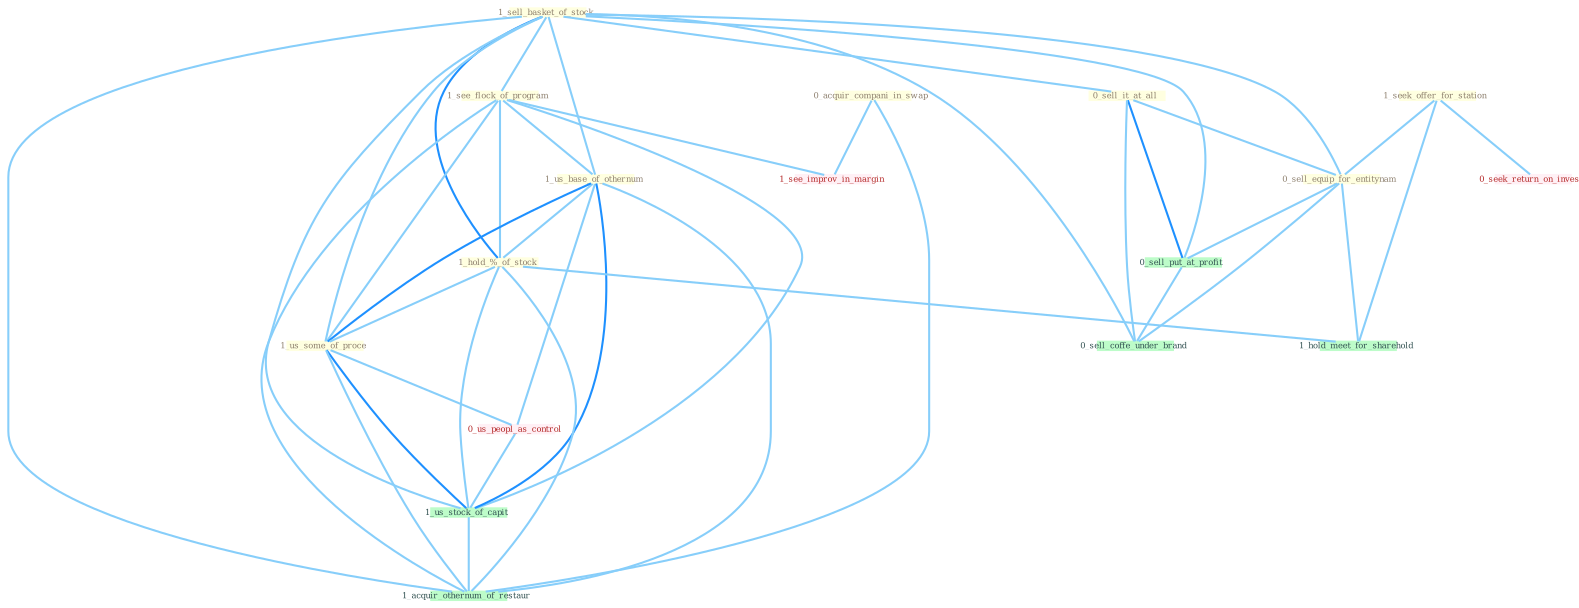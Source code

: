 Graph G{ 
    node
    [shape=polygon,style=filled,width=.5,height=.06,color="#BDFCC9",fixedsize=true,fontsize=4,
    fontcolor="#2f4f4f"];
    {node
    [color="#ffffe0", fontcolor="#8b7d6b"] "1_sell_basket_of_stock " "0_sell_it_at_all " "1_see_flock_of_program " "0_acquir_compani_in_swap " "1_us_base_of_othernum " "1_seek_offer_for_station " "0_sell_equip_for_entitynam " "1_hold_%_of_stock " "1_us_some_of_proce "}
{node [color="#fff0f5", fontcolor="#b22222"] "0_us_peopl_as_control " "0_seek_return_on_invest " "1_see_improv_in_margin "}
edge [color="#B0E2FF"];

	"1_sell_basket_of_stock " -- "0_sell_it_at_all " [w="1", color="#87cefa" ];
	"1_sell_basket_of_stock " -- "1_see_flock_of_program " [w="1", color="#87cefa" ];
	"1_sell_basket_of_stock " -- "1_us_base_of_othernum " [w="1", color="#87cefa" ];
	"1_sell_basket_of_stock " -- "0_sell_equip_for_entitynam " [w="1", color="#87cefa" ];
	"1_sell_basket_of_stock " -- "1_hold_%_of_stock " [w="2", color="#1e90ff" , len=0.8];
	"1_sell_basket_of_stock " -- "1_us_some_of_proce " [w="1", color="#87cefa" ];
	"1_sell_basket_of_stock " -- "0_sell_put_at_profit " [w="1", color="#87cefa" ];
	"1_sell_basket_of_stock " -- "1_us_stock_of_capit " [w="1", color="#87cefa" ];
	"1_sell_basket_of_stock " -- "0_sell_coffe_under_brand " [w="1", color="#87cefa" ];
	"1_sell_basket_of_stock " -- "1_acquir_othernum_of_restaur " [w="1", color="#87cefa" ];
	"0_sell_it_at_all " -- "0_sell_equip_for_entitynam " [w="1", color="#87cefa" ];
	"0_sell_it_at_all " -- "0_sell_put_at_profit " [w="2", color="#1e90ff" , len=0.8];
	"0_sell_it_at_all " -- "0_sell_coffe_under_brand " [w="1", color="#87cefa" ];
	"1_see_flock_of_program " -- "1_us_base_of_othernum " [w="1", color="#87cefa" ];
	"1_see_flock_of_program " -- "1_hold_%_of_stock " [w="1", color="#87cefa" ];
	"1_see_flock_of_program " -- "1_us_some_of_proce " [w="1", color="#87cefa" ];
	"1_see_flock_of_program " -- "1_us_stock_of_capit " [w="1", color="#87cefa" ];
	"1_see_flock_of_program " -- "1_see_improv_in_margin " [w="1", color="#87cefa" ];
	"1_see_flock_of_program " -- "1_acquir_othernum_of_restaur " [w="1", color="#87cefa" ];
	"0_acquir_compani_in_swap " -- "1_see_improv_in_margin " [w="1", color="#87cefa" ];
	"0_acquir_compani_in_swap " -- "1_acquir_othernum_of_restaur " [w="1", color="#87cefa" ];
	"1_us_base_of_othernum " -- "1_hold_%_of_stock " [w="1", color="#87cefa" ];
	"1_us_base_of_othernum " -- "1_us_some_of_proce " [w="2", color="#1e90ff" , len=0.8];
	"1_us_base_of_othernum " -- "0_us_peopl_as_control " [w="1", color="#87cefa" ];
	"1_us_base_of_othernum " -- "1_us_stock_of_capit " [w="2", color="#1e90ff" , len=0.8];
	"1_us_base_of_othernum " -- "1_acquir_othernum_of_restaur " [w="1", color="#87cefa" ];
	"1_seek_offer_for_station " -- "0_sell_equip_for_entitynam " [w="1", color="#87cefa" ];
	"1_seek_offer_for_station " -- "0_seek_return_on_invest " [w="1", color="#87cefa" ];
	"1_seek_offer_for_station " -- "1_hold_meet_for_sharehold " [w="1", color="#87cefa" ];
	"0_sell_equip_for_entitynam " -- "0_sell_put_at_profit " [w="1", color="#87cefa" ];
	"0_sell_equip_for_entitynam " -- "0_sell_coffe_under_brand " [w="1", color="#87cefa" ];
	"0_sell_equip_for_entitynam " -- "1_hold_meet_for_sharehold " [w="1", color="#87cefa" ];
	"1_hold_%_of_stock " -- "1_us_some_of_proce " [w="1", color="#87cefa" ];
	"1_hold_%_of_stock " -- "1_us_stock_of_capit " [w="1", color="#87cefa" ];
	"1_hold_%_of_stock " -- "1_hold_meet_for_sharehold " [w="1", color="#87cefa" ];
	"1_hold_%_of_stock " -- "1_acquir_othernum_of_restaur " [w="1", color="#87cefa" ];
	"1_us_some_of_proce " -- "0_us_peopl_as_control " [w="1", color="#87cefa" ];
	"1_us_some_of_proce " -- "1_us_stock_of_capit " [w="2", color="#1e90ff" , len=0.8];
	"1_us_some_of_proce " -- "1_acquir_othernum_of_restaur " [w="1", color="#87cefa" ];
	"0_us_peopl_as_control " -- "1_us_stock_of_capit " [w="1", color="#87cefa" ];
	"0_sell_put_at_profit " -- "0_sell_coffe_under_brand " [w="1", color="#87cefa" ];
	"1_us_stock_of_capit " -- "1_acquir_othernum_of_restaur " [w="1", color="#87cefa" ];
}